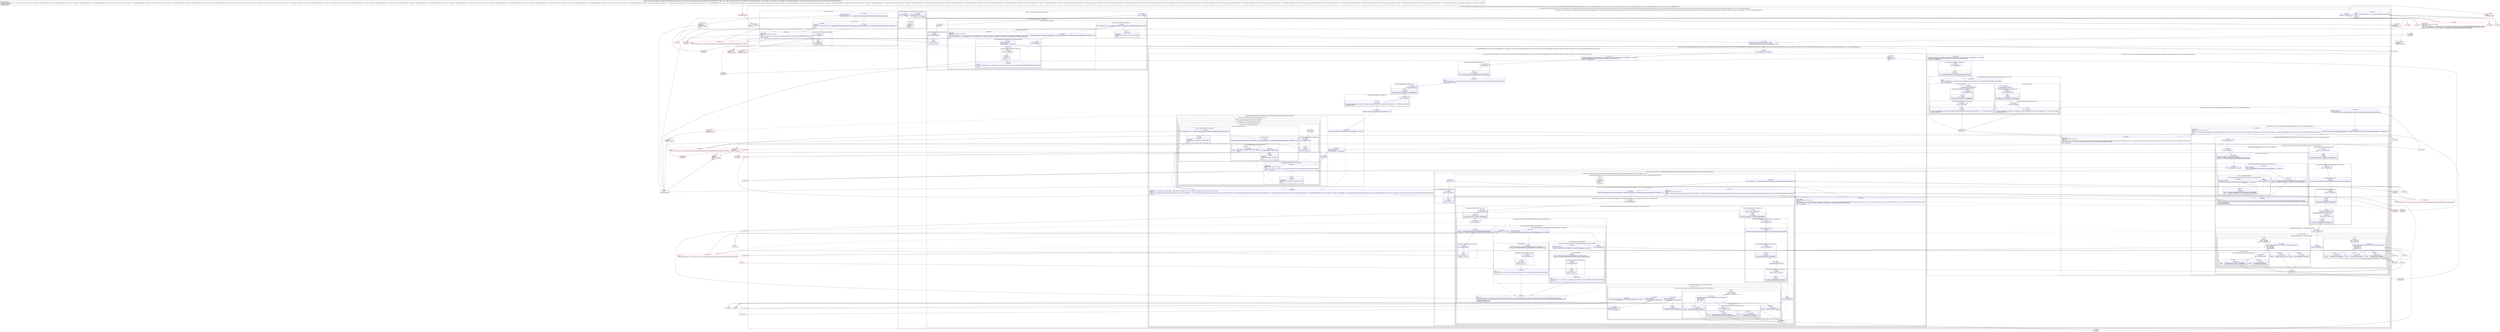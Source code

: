 digraph "CFG forandroidx.constraintlayout.core.widgets.Flow.WidgetsList.createConstraints(ZIZ)V" {
subgraph cluster_Region_270323574 {
label = "R(3:1|(3:5|(1:7)(0)|9)|(2:(1:202)|(5:16|19|(3:22|(1:24)|(2:(1:38)|(3:27|(2:(1:32)|33)|35)))|39|(2:(10:41|(1:43)|44|(1:46)|(1:48)|49|(2:53|(1:(2:(1:66)|(3:55|(1:57)|(2:(1:65)|(2:60|(1:62)(2:64|1)))))))(0)|67|(3:69|(1:71)|(3:74|(6:(1:77)|(4:79|(1:81)|(3:86|(1:88)|89)(1:(3:94|(1:96)|97))|90)|(1:100)|(4:102|(1:104)|105|(1:107))|(1:(1:116)(1:118))|124)(0)|126)(1:129))|132)|(5:133|(1:135)|(3:137|(1:139)|(1:141))(3:195|(1:197)|(1:199))|142|(3:146|(5:(3:152|(1:156)(1:(1:161))|157)|(1:164)|(4:166|(1:168)|169|(1:171))|(1:(1:175)(1:183))(0)|180)(0)|150))))))";
node [shape=record,color=blue];
Node_216 [shape=record,label="{216\:\ 0x0000|int int r1 = r17.mCount\lint r2 = 0\l}"];
subgraph cluster_LoopRegion_58589966 {
label = "LOOP:0: (3:5|(1:7)(0)|9)";
node [shape=record,color=blue];
Node_217 [shape=record,label="{217\:\ 0x0005|LOOP_START\lLOOP:0: B:217:0x0005\-\>B:224:0x0023\lPHI: r2 \l  PHI: (r2v1 'i' int) = (r2v0 'i' int), (r2v33 'i' int) binds: [B:216:0x0000, B:224:0x0023] A[DONT_GENERATE, DONT_INLINE]\l|if (r2 \< r1) goto L3\l}"];
Node_219 [shape=record,label="{219\:\ 0x0010|ADDED_TO_REGION\l|if ((r17.mStartIndex + r2) \< androidx.constraintlayout.core.widgets.Flow.this.mDisplayedWidgetsCount) goto L5\l}"];
subgraph cluster_Region_12838286 {
label = "R(3:5|(1:7)(0)|9)";
node [shape=record,color=blue];
Node_221 [shape=record,label="{221\:\ 0x0013|androidx.constraintlayout.core.widgets.ConstraintWidget r3 = androidx.constraintlayout.core.widgets.Flow.this.mDisplayedWidgets[r17.mStartIndex + r2]\l}"];
subgraph cluster_IfRegion_1303063591 {
label = "IF [B:222:0x001e] THEN: R(1:7) ELSE: R(0)";
node [shape=record,color=blue];
Node_222 [shape=record,label="{222\:\ 0x001e|if (r3 != null) goto L7\l}"];
subgraph cluster_Region_1376024801 {
label = "R(1:7)";
node [shape=record,color=blue];
Node_223 [shape=record,label="{223\:\ 0x0020|r3.resetAnchors()\l}"];
}
subgraph cluster_Region_1869729387 {
label = "R(0)";
node [shape=record,color=blue];
}
}
Node_224 [shape=record,label="{224\:\ 0x0023|LOOP_END\lLOOP:0: B:217:0x0005\-\>B:224:0x0023\l|r2++\l}"];
}
}
subgraph cluster_Region_1970516720 {
label = "R(2:(1:202)|(5:16|19|(3:22|(1:24)|(2:(1:38)|(3:27|(2:(1:32)|33)|35)))|39|(2:(10:41|(1:43)|44|(1:46)|(1:48)|49|(2:53|(1:(2:(1:66)|(3:55|(1:57)|(2:(1:65)|(2:60|(1:62)(2:64|1)))))))(0)|67|(3:69|(1:71)|(3:74|(6:(1:77)|(4:79|(1:81)|(3:86|(1:88)|89)(1:(3:94|(1:96)|97))|90)|(1:100)|(4:102|(1:104)|105|(1:107))|(1:(1:116)(1:118))|124)(0)|126)(1:129))|132)|(5:133|(1:135)|(3:137|(1:139)|(1:141))(3:195|(1:197)|(1:199))|142|(3:146|(5:(3:152|(1:156)(1:(1:161))|157)|(1:164)|(4:166|(1:168)|169|(1:171))|(1:(1:175)(1:183))(0)|180)(0)|150)))))";
node [shape=record,color=blue];
subgraph cluster_IfRegion_1528155145 {
label = "IF [B:225:0x0026, B:227:0x002a] THEN: R(1:202) ELSE: null";
node [shape=record,color=blue];
Node_225 [shape=record,label="{225\:\ 0x0026|if (r1 == 0) goto L203\l}"];
Node_227 [shape=record,label="{227\:\ 0x002a|ADDED_TO_REGION\l|if (r17.biggest == null) goto L202\l}"];
subgraph cluster_Region_723888773 {
label = "R(1:202)";
node [shape=record,color=blue];
Node_427 [shape=record,label="{427\:\ ?|SYNTHETIC\lRETURN\l|return\l}"];
}
}
subgraph cluster_Region_796815553 {
label = "R(5:16|19|(3:22|(1:24)|(2:(1:38)|(3:27|(2:(1:32)|33)|35)))|39|(2:(10:41|(1:43)|44|(1:46)|(1:48)|49|(2:53|(1:(2:(1:66)|(3:55|(1:57)|(2:(1:65)|(2:60|(1:62)(2:64|1)))))))(0)|67|(3:69|(1:71)|(3:74|(6:(1:77)|(4:79|(1:81)|(3:86|(1:88)|89)(1:(3:94|(1:96)|97))|90)|(1:100)|(4:102|(1:104)|105|(1:107))|(1:(1:116)(1:118))|124)(0)|126)(1:129))|132)|(5:133|(1:135)|(3:137|(1:139)|(1:141))(3:195|(1:197)|(1:199))|142|(3:146|(5:(3:152|(1:156)(1:(1:161))|157)|(1:164)|(4:166|(1:168)|169|(1:171))|(1:(1:175)(1:183))(0)|180)(0)|150))))";
node [shape=record,color=blue];
Node_230 [shape=record,label="{230\:\ 0x002f|boolean r3 = r20 && r19 == 0\l}"];
Node_234 [shape=record,label="{234\:\ 0x0036|PHI: r3 \l  PHI: (r3v1 'singleChain' boolean) =  binds: [] A[DONT_GENERATE, DONT_INLINE]\l|int r4 = \-1\lint r5 = \-1\lint r6 = 0\l}"];
subgraph cluster_LoopRegion_1345855471 {
label = "LOOP:1: (3:22|(1:24)|(2:(1:38)|(3:27|(2:(1:32)|33)|35)))";
node [shape=record,color=blue];
Node_236 [shape=record,label="{236\:\ 0x003a|if (r6 \< r1) goto L22\l}"];
subgraph cluster_Region_570812960 {
label = "R(3:22|(1:24)|(2:(1:38)|(3:27|(2:(1:32)|33)|35)))";
node [shape=record,color=blue];
Node_237 [shape=record,label="{237\:\ 0x003c|int r8 = r6\l}"];
subgraph cluster_IfRegion_1446329822 {
label = "IF [B:238:0x003d] THEN: R(1:24) ELSE: null";
node [shape=record,color=blue];
Node_238 [shape=record,label="{238\:\ 0x003d|if (r18 != false) goto L24\l}"];
subgraph cluster_Region_640224737 {
label = "R(1:24)";
node [shape=record,color=blue];
Node_239 [shape=record,label="{239\:\ 0x003f|int r8 = (r1 \- 1) \- r6\l}"];
}
}
subgraph cluster_Region_936817637 {
label = "R(2:(1:38)|(3:27|(2:(1:32)|33)|35))";
node [shape=record,color=blue];
subgraph cluster_IfRegion_255144680 {
label = "IF [B:241:0x004c] THEN: R(1:38) ELSE: null";
node [shape=record,color=blue];
Node_241 [shape=record,label="{241\:\ 0x004c|if ((r17.mStartIndex + r8) \>= androidx.constraintlayout.core.widgets.Flow.this.mDisplayedWidgetsCount) goto L38\l}"];
subgraph cluster_Region_1599759325 {
label = "R(1:38)";
node [shape=record,color=blue];
Node_408 [shape=record,label="{408\:\ 0x0069|SYNTHETIC\lEDGE_INSN: B:408:0x0069\-\>B:251:0x0069 ?: BREAK  \l|break\l}"];
}
}
subgraph cluster_Region_105847958 {
label = "R(3:27|(2:(1:32)|33)|35)";
node [shape=record,color=blue];
Node_243 [shape=record,label="{243\:\ 0x004f|androidx.constraintlayout.core.widgets.ConstraintWidget r9 = androidx.constraintlayout.core.widgets.Flow.this.mDisplayedWidgets[r17.mStartIndex + r8]\l}"];
subgraph cluster_IfRegion_726595449 {
label = "IF [B:244:0x005a, B:246:0x0060] THEN: R(2:(1:32)|33) ELSE: null";
node [shape=record,color=blue];
Node_244 [shape=record,label="{244\:\ 0x005a|if (r9 != null) goto L29\l}"];
Node_246 [shape=record,label="{246\:\ 0x0060|ADDED_TO_REGION\l|if (r9.getVisibility() == 0) goto L31\l}"];
subgraph cluster_Region_1307385959 {
label = "R(2:(1:32)|33)";
node [shape=record,color=blue];
subgraph cluster_IfRegion_1950011119 {
label = "IF [B:247:0x0062] THEN: R(1:32) ELSE: null";
node [shape=record,color=blue];
Node_247 [shape=record,label="{247\:\ 0x0062|if (r4 == (\-1)) goto L32\l}"];
subgraph cluster_Region_673078101 {
label = "R(1:32)";
node [shape=record,color=blue];
Node_248 [shape=record,label="{248\:\ 0x0064|r4 = r6\l}"];
}
}
Node_249 [shape=record,label="{249\:\ 0x0065|PHI: r4 \l  PHI: (r4v3 'firstVisible' int) = (r4v1 'firstVisible' int), (r4v4 'firstVisible' int) binds: [B:247:0x0062, B:248:0x0064] A[DONT_GENERATE, DONT_INLINE]\l|r5 = r6\l}"];
}
}
Node_250 [shape=record,label="{250\:\ 0x0066|LOOP_END\lLOOP:1: B:235:0x0039\-\>B:250:0x0066\lPHI: r4 r5 \l  PHI: (r4v2 'firstVisible' int) = (r4v1 'firstVisible' int), (r4v1 'firstVisible' int), (r4v3 'firstVisible' int) binds: [B:411:0x0066, B:412:0x0066, B:410:0x0066] A[DONT_GENERATE, DONT_INLINE]\l  PHI: (r5v2 'lastVisible' int) = (r5v1 'lastVisible' int), (r5v1 'lastVisible' int), (r5v3 'lastVisible' int) binds: [B:411:0x0066, B:412:0x0066, B:410:0x0066] A[DONT_GENERATE, DONT_INLINE]\l|r6++\l}"];
}
}
}
}
Node_251 [shape=record,label="{251\:\ 0x0069|EDGE_INSN: B:408:0x0069\-\>B:251:0x0069 ?: BREAK  \l|androidx.constraintlayout.core.widgets.ConstraintWidget r6 = null\l}"];
subgraph cluster_Region_1496161073 {
label = "R(2:(10:41|(1:43)|44|(1:46)|(1:48)|49|(2:53|(1:(2:(1:66)|(3:55|(1:57)|(2:(1:65)|(2:60|(1:62)(2:64|1)))))))(0)|67|(3:69|(1:71)|(3:74|(6:(1:77)|(4:79|(1:81)|(3:86|(1:88)|89)(1:(3:94|(1:96)|97))|90)|(1:100)|(4:102|(1:104)|105|(1:107))|(1:(1:116)(1:118))|124)(0)|126)(1:129))|132)|(5:133|(1:135)|(3:137|(1:139)|(1:141))(3:195|(1:197)|(1:199))|142|(3:146|(5:(3:152|(1:156)(1:(1:161))|157)|(1:164)|(4:166|(1:168)|169|(1:171))|(1:(1:175)(1:183))(0)|180)(0)|150)))";
node [shape=record,color=blue];
subgraph cluster_IfRegion_646546951 {
label = "IF [B:252:0x006c] THEN: R(10:41|(1:43)|44|(1:46)|(1:48)|49|(2:53|(1:(2:(1:66)|(3:55|(1:57)|(2:(1:65)|(2:60|(1:62)(2:64|1)))))))(0)|67|(3:69|(1:71)|(3:74|(6:(1:77)|(4:79|(1:81)|(3:86|(1:88)|89)(1:(3:94|(1:96)|97))|90)|(1:100)|(4:102|(1:104)|105|(1:107))|(1:(1:116)(1:118))|124)(0)|126)(1:129))|132) ELSE: null";
node [shape=record,color=blue];
Node_252 [shape=record,label="{252\:\ 0x006c|if (r17.mOrientation == 0) goto L41\l}"];
subgraph cluster_Region_1179443607 {
label = "R(10:41|(1:43)|44|(1:46)|(1:48)|49|(2:53|(1:(2:(1:66)|(3:55|(1:57)|(2:(1:65)|(2:60|(1:62)(2:64|1)))))))(0)|67|(3:69|(1:71)|(3:74|(6:(1:77)|(4:79|(1:81)|(3:86|(1:88)|89)(1:(3:94|(1:96)|97))|90)|(1:100)|(4:102|(1:104)|105|(1:107))|(1:(1:116)(1:118))|124)(0)|126)(1:129))|132)";
node [shape=record,color=blue];
Node_253 [shape=record,label="{253\:\ 0x006e|androidx.constraintlayout.core.widgets.ConstraintWidget androidx.constraintlayout.core.widgets.ConstraintWidget r8 = r17.biggest\lr8.setVerticalChainStyle(androidx.constraintlayout.core.widgets.Flow.this.mVerticalStyle)\lint int r9 = r17.mPaddingTop\l}"];
subgraph cluster_IfRegion_608325800 {
label = "IF [B:254:0x007b] THEN: R(1:43) ELSE: null";
node [shape=record,color=blue];
Node_254 [shape=record,label="{254\:\ 0x007b|if (r19 \> 0) goto L43\l}"];
subgraph cluster_Region_1593069797 {
label = "R(1:43)";
node [shape=record,color=blue];
Node_255 [shape=record,label="{255\:\ 0x007d|r9 += androidx.constraintlayout.core.widgets.Flow.this.mVerticalGap\l}"];
}
}
Node_256 [shape=record,label="{256\:\ 0x0084|PHI: r9 \l  PHI: (r9v18 'padding' int) = (r9v17 'padding' int), (r9v19 'padding' int) binds: [B:254:0x007b, B:255:0x007d] A[DONT_GENERATE, DONT_INLINE]\l|r8.mTop.connect(r17.mTop, r9)\l}"];
subgraph cluster_IfRegion_680168310 {
label = "IF [B:257:0x008b] THEN: R(1:46) ELSE: null";
node [shape=record,color=blue];
Node_257 [shape=record,label="{257\:\ 0x008b|if (r20 != false) goto L46\l}"];
subgraph cluster_Region_1250933950 {
label = "R(1:46)";
node [shape=record,color=blue];
Node_258 [shape=record,label="{258\:\ 0x008d|r8.mBottom.connect(r17.mBottom, r17.mPaddingBottom)\l}"];
}
}
subgraph cluster_IfRegion_491481413 {
label = "IF [B:259:0x0096] THEN: R(1:48) ELSE: null";
node [shape=record,color=blue];
Node_259 [shape=record,label="{259\:\ 0x0096|if (r19 \> 0) goto L48\l}"];
subgraph cluster_Region_1821043389 {
label = "R(1:48)";
node [shape=record,color=blue];
Node_260 [shape=record,label="{260\:\ 0x0098|androidx.constraintlayout.core.widgets.ConstraintAnchor androidx.constraintlayout.core.widgets.ConstraintAnchor r10 = r17.mTop.mOwner.mBottom\lr10.connect(r8.mTop, 0)\l}"];
}
}
Node_261 [shape=record,label="{261\:\ 0x00a3|androidx.constraintlayout.core.widgets.ConstraintWidget r10 = r8\l}"];
subgraph cluster_IfRegion_1517343703 {
label = "IF [B:262:0x00ab, B:264:0x00b1] THEN: R(2:53|(1:(2:(1:66)|(3:55|(1:57)|(2:(1:65)|(2:60|(1:62)(2:64|1))))))) ELSE: R(0)";
node [shape=record,color=blue];
Node_262 [shape=record,label="{262\:\ 0x00ab|if (androidx.constraintlayout.core.widgets.Flow.this.mVerticalAlign == 3) goto L51\l}"];
Node_264 [shape=record,label="{264\:\ 0x00b1|ADDED_TO_REGION\l|if (r8.hasBaseline() == false) goto L53\l}"];
subgraph cluster_Region_869717865 {
label = "R(2:53|(1:(2:(1:66)|(3:55|(1:57)|(2:(1:65)|(2:60|(1:62)(2:64|1)))))))";
node [shape=record,color=blue];
Node_265 [shape=record,label="{265\:\ 0x00b3|int r11 = 0\l}"];
subgraph cluster_LoopRegion_2006478165 {
label = "LOOP:2: (1:(2:(1:66)|(3:55|(1:57)|(2:(1:65)|(2:60|(1:62)(2:64|1))))))";
node [shape=record,color=blue];
subgraph cluster_Region_1105835038 {
label = "R(1:(2:(1:66)|(3:55|(1:57)|(2:(1:65)|(2:60|(1:62)(2:64|1))))))";
node [shape=record,color=blue];
subgraph cluster_Region_1027884654 {
label = "R(2:(1:66)|(3:55|(1:57)|(2:(1:65)|(2:60|(1:62)(2:64|1)))))";
node [shape=record,color=blue];
subgraph cluster_IfRegion_1438391385 {
label = "IF [B:266:0x00b4] THEN: R(1:66) ELSE: null";
node [shape=record,color=blue];
Node_266 [shape=record,label="{266\:\ 0x00b4|LOOP_START\lLOOP:2: B:266:0x00b4\-\>B:276:0x00dc\lPHI: r11 \l  PHI: (r11v43 'i' int) = (r11v42 'i' int), (r11v44 'i' int) binds: [B:265:0x00b3, B:276:0x00dc] A[DONT_GENERATE, DONT_INLINE]\l|if (r11 \>= r1) goto L66\l}"];
subgraph cluster_Region_2063798722 {
label = "R(1:66)";
node [shape=record,color=blue];
Node_413 [shape=record,label="{413\:\ 0x00df|SYNTHETIC\lEDGE_INSN: B:413:0x00df\-\>B:277:0x00df ?: BREAK  \l|break\l}"];
}
}
subgraph cluster_Region_2018876816 {
label = "R(3:55|(1:57)|(2:(1:65)|(2:60|(1:62)(2:64|1))))";
node [shape=record,color=blue];
Node_267 [shape=record,label="{267\:\ 0x00b6|int r13 = r11\l}"];
subgraph cluster_IfRegion_1329936690 {
label = "IF [B:268:0x00b7] THEN: R(1:57) ELSE: null";
node [shape=record,color=blue];
Node_268 [shape=record,label="{268\:\ 0x00b7|if (r18 != false) goto L57\l}"];
subgraph cluster_Region_549255011 {
label = "R(1:57)";
node [shape=record,color=blue];
Node_269 [shape=record,label="{269\:\ 0x00b9|int r13 = (r1 \- 1) \- r11\l}"];
}
}
subgraph cluster_Region_1132477824 {
label = "R(2:(1:65)|(2:60|(1:62)(2:64|1)))";
node [shape=record,color=blue];
subgraph cluster_IfRegion_595655660 {
label = "IF [B:271:0x00c6] THEN: R(1:65) ELSE: null";
node [shape=record,color=blue];
Node_271 [shape=record,label="{271\:\ 0x00c6|if ((r17.mStartIndex + r13) \>= androidx.constraintlayout.core.widgets.Flow.this.mDisplayedWidgetsCount) goto L65\l}"];
subgraph cluster_Region_1550345384 {
label = "R(1:65)";
node [shape=record,color=blue];
Node_414 [shape=record,label="{414\:\ 0x00df|SYNTHETIC\lEDGE_INSN: B:414:0x00df\-\>B:277:0x00df ?: BREAK  \l|break\l}"];
}
}
subgraph cluster_Region_652741994 {
label = "R(2:60|(1:62)(2:64|1))";
node [shape=record,color=blue];
Node_273 [shape=record,label="{273\:\ 0x00c9|androidx.constraintlayout.core.widgets.ConstraintWidget r14 = androidx.constraintlayout.core.widgets.Flow.this.mDisplayedWidgets[r17.mStartIndex + r13]\l}"];
subgraph cluster_IfRegion_1540922654 {
label = "IF [B:274:0x00d8] THEN: R(1:62) ELSE: R(2:64|1)";
node [shape=record,color=blue];
Node_274 [shape=record,label="{274\:\ 0x00d8|if (r14.hasBaseline() == false) goto L62\l}"];
subgraph cluster_Region_1334204784 {
label = "R(1:62)";
node [shape=record,color=blue];
Node_276 [shape=record,label="{276\:\ 0x00dc|LOOP_END\lLOOP:2: B:266:0x00b4\-\>B:276:0x00dc\l|r11++\l}"];
}
subgraph cluster_Region_1968541996 {
label = "R(2:64|1)";
node [shape=record,color=blue];
Node_275 [shape=record,label="{275\:\ 0x00da|EDGE_INSN: B:275:0x00da\-\>B:277:0x00df ?: BREAK  \l|r10 = r14\l}"];
Node_InsnContainer_1057416166 [shape=record,label="{|break\l}"];
}
}
}
}
}
}
}
}
}
subgraph cluster_Region_1508692381 {
label = "R(0)";
node [shape=record,color=blue];
}
}
Node_277 [shape=record,label="{277\:\ 0x00df|EDGE_INSN: B:413:0x00df\-\>B:277:0x00df ?: BREAK  , EDGE_INSN: B:414:0x00df\-\>B:277:0x00df ?: BREAK  , EDGE_INSN: B:275:0x00da\-\>B:277:0x00df ?: BREAK  \lPHI: r10 \l  PHI: (r10v13 'baselineVerticalWidget' androidx.constraintlayout.core.widgets.ConstraintWidget) = (r10v12 'baselineVerticalWidget' androidx.constraintlayout.core.widgets.ConstraintWidget), (r10v12 'baselineVerticalWidget' androidx.constraintlayout.core.widgets.ConstraintWidget), (r10v12 'baselineVerticalWidget' androidx.constraintlayout.core.widgets.ConstraintWidget), (r10v12 'baselineVerticalWidget' androidx.constraintlayout.core.widgets.ConstraintWidget), (r10v14 'baselineVerticalWidget' androidx.constraintlayout.core.widgets.ConstraintWidget) binds: [B:262:0x00ab, B:264:0x00b1, B:413:0x00df, B:414:0x00df, B:275:0x00da] A[DONT_GENERATE, DONT_INLINE]\l|int r11 = 0\l}"];
subgraph cluster_LoopRegion_820724732 {
label = "LOOP:3: (3:69|(1:71)|(3:74|(6:(1:77)|(4:79|(1:81)|(3:86|(1:88)|89)(1:(3:94|(1:96)|97))|90)|(1:100)|(4:102|(1:104)|105|(1:107))|(1:(1:116)(1:118))|124)(0)|126)(1:129))";
node [shape=record,color=blue];
Node_278 [shape=record,label="{278\:\ 0x00e0|LOOP_START\lLOOP:3: B:278:0x00e0\-\>B:337:0x0202\lPHI: r6 r11 \l  PHI: (r6v6 'previous' androidx.constraintlayout.core.widgets.ConstraintWidget) = (r6v2 'previous' androidx.constraintlayout.core.widgets.ConstraintWidget), (r6v7 'previous' androidx.constraintlayout.core.widgets.ConstraintWidget) binds: [B:277:0x00df, B:337:0x0202] A[DONT_GENERATE, DONT_INLINE]\l  PHI: (r11v39 'i' int) = (r11v38 'i' int), (r11v40 'i' int) binds: [B:277:0x00df, B:337:0x0202] A[DONT_GENERATE, DONT_INLINE]\l|if (r11 \< r1) goto L69\l}"];
subgraph cluster_Region_419370424 {
label = "R(3:69|(1:71)|(3:74|(6:(1:77)|(4:79|(1:81)|(3:86|(1:88)|89)(1:(3:94|(1:96)|97))|90)|(1:100)|(4:102|(1:104)|105|(1:107))|(1:(1:116)(1:118))|124)(0)|126)(1:129))";
node [shape=record,color=blue];
Node_279 [shape=record,label="{279\:\ 0x00e2|int r13 = r11\l}"];
subgraph cluster_IfRegion_457349917 {
label = "IF [B:280:0x00e3] THEN: R(1:71) ELSE: null";
node [shape=record,color=blue];
Node_280 [shape=record,label="{280\:\ 0x00e3|if (r18 != false) goto L71\l}"];
subgraph cluster_Region_1589839365 {
label = "R(1:71)";
node [shape=record,color=blue];
Node_281 [shape=record,label="{281\:\ 0x00e5|int r13 = (r1 \- 1) \- r11\l}"];
}
}
subgraph cluster_IfRegion_684918031 {
label = "IF [B:283:0x00f2] THEN: R(3:74|(6:(1:77)|(4:79|(1:81)|(3:86|(1:88)|89)(1:(3:94|(1:96)|97))|90)|(1:100)|(4:102|(1:104)|105|(1:107))|(1:(1:116)(1:118))|124)(0)|126) ELSE: R(1:129)";
node [shape=record,color=blue];
Node_283 [shape=record,label="{283\:\ 0x00f2|if ((r17.mStartIndex + r13) \< androidx.constraintlayout.core.widgets.Flow.this.mDisplayedWidgetsCount) goto L74\l}"];
subgraph cluster_Region_1106911322 {
label = "R(3:74|(6:(1:77)|(4:79|(1:81)|(3:86|(1:88)|89)(1:(3:94|(1:96)|97))|90)|(1:100)|(4:102|(1:104)|105|(1:107))|(1:(1:116)(1:118))|124)(0)|126)";
node [shape=record,color=blue];
Node_285 [shape=record,label="{285\:\ 0x00f6|androidx.constraintlayout.core.widgets.ConstraintWidget r14 = androidx.constraintlayout.core.widgets.Flow.this.mDisplayedWidgets[r17.mStartIndex + r13]\l}"];
subgraph cluster_IfRegion_1485408469 {
label = "IF [B:286:0x0101] THEN: R(6:(1:77)|(4:79|(1:81)|(3:86|(1:88)|89)(1:(3:94|(1:96)|97))|90)|(1:100)|(4:102|(1:104)|105|(1:107))|(1:(1:116)(1:118))|124) ELSE: R(0)";
node [shape=record,color=blue];
Node_286 [shape=record,label="{286\:\ 0x0101|if (r14 != null) goto L76\l}"];
subgraph cluster_Region_58713777 {
label = "R(6:(1:77)|(4:79|(1:81)|(3:86|(1:88)|89)(1:(3:94|(1:96)|97))|90)|(1:100)|(4:102|(1:104)|105|(1:107))|(1:(1:116)(1:118))|124)";
node [shape=record,color=blue];
subgraph cluster_IfRegion_1020391448 {
label = "IF [B:288:0x0105] THEN: R(1:77) ELSE: null";
node [shape=record,color=blue];
Node_288 [shape=record,label="{288\:\ 0x0105|if (r11 == 0) goto L77\l}"];
subgraph cluster_Region_1810621164 {
label = "R(1:77)";
node [shape=record,color=blue];
Node_289 [shape=record,label="{289\:\ 0x0107|r14.connect(r14.mLeft, r17.mLeft, r17.mPaddingLeft)\l}"];
}
}
subgraph cluster_IfRegion_943397055 {
label = "IF [B:290:0x0110] THEN: R(4:79|(1:81)|(3:86|(1:88)|89)(1:(3:94|(1:96)|97))|90) ELSE: null";
node [shape=record,color=blue];
Node_290 [shape=record,label="{290\:\ 0x0110|if (r13 == 0) goto L79\l}"];
subgraph cluster_Region_1528850915 {
label = "R(4:79|(1:81)|(3:86|(1:88)|89)(1:(3:94|(1:96)|97))|90)";
node [shape=record,color=blue];
Node_291 [shape=record,label="{291\:\ 0x0112|int int r2 = androidx.constraintlayout.core.widgets.Flow.this.mHorizontalStyle\lfloat float r15 = androidx.constraintlayout.core.widgets.Flow.this.mHorizontalBias\l}"];
subgraph cluster_IfRegion_68219385 {
label = "IF [B:292:0x0120] THEN: R(1:81) ELSE: null";
node [shape=record,color=blue];
Node_292 [shape=record,label="{292\:\ 0x0120|if (r18 != false) goto L81\l}"];
subgraph cluster_Region_147754071 {
label = "R(1:81)";
node [shape=record,color=blue];
Node_293 [shape=record,label="{293\:\ 0x0122|float r15 = 1.0f \- r15\l}"];
}
}
subgraph cluster_IfRegion_209795918 {
label = "IF [B:295:0x0126, B:297:0x012e] THEN: R(3:86|(1:88)|89) ELSE: R(1:(3:94|(1:96)|97))";
node [shape=record,color=blue];
Node_295 [shape=record,label="{295\:\ 0x0126|if (r17.mStartIndex == 0) goto L84\l}"];
Node_297 [shape=record,label="{297\:\ 0x012e|ADDED_TO_REGION\l|if (androidx.constraintlayout.core.widgets.Flow.this.mFirstHorizontalStyle != (\-1)) goto L86\l}"];
subgraph cluster_Region_185212456 {
label = "R(3:86|(1:88)|89)";
node [shape=record,color=blue];
Node_298 [shape=record,label="{298\:\ 0x0130|int r2 = androidx.constraintlayout.core.widgets.Flow.this.mFirstHorizontalStyle\lfloat float r12 = androidx.constraintlayout.core.widgets.Flow.this.mFirstHorizontalBias\l}"];
subgraph cluster_IfRegion_861827962 {
label = "IF [B:299:0x013c] THEN: R(1:88) ELSE: null";
node [shape=record,color=blue];
Node_299 [shape=record,label="{299\:\ 0x013c|if (r18 != false) goto L88\l}"];
subgraph cluster_Region_1760984833 {
label = "R(1:88)";
node [shape=record,color=blue];
Node_300 [shape=record,label="{300\:\ 0x013e|float r12 = 1.0f \- r12\l}"];
}
}
Node_301 [shape=record,label="{301\:\ 0x0142|PHI: r12 \l  PHI: (r12v50 float) = (r12v49 float), (r12v51 float) binds: [B:299:0x013c, B:300:0x013e] A[DONT_GENERATE, DONT_INLINE]\l|r15 = r12\l}"];
}
subgraph cluster_Region_1019976831 {
label = "R(1:(3:94|(1:96)|97)) | ELSE_IF_CHAIN\l";
node [shape=record,color=blue];
subgraph cluster_IfRegion_1071070502 {
label = "IF [B:302:0x0144, B:304:0x014c] THEN: R(3:94|(1:96)|97) ELSE: null | ELSE_IF_CHAIN\l";
node [shape=record,color=blue];
Node_302 [shape=record,label="{302\:\ 0x0144|if (r20 != false) goto L92\l}"];
Node_304 [shape=record,label="{304\:\ 0x014c|ADDED_TO_REGION\l|if (androidx.constraintlayout.core.widgets.Flow.this.mLastHorizontalStyle != (\-1)) goto L94\l}"];
subgraph cluster_Region_1134228031 {
label = "R(3:94|(1:96)|97)";
node [shape=record,color=blue];
Node_305 [shape=record,label="{305\:\ 0x014e|int r2 = androidx.constraintlayout.core.widgets.Flow.this.mLastHorizontalStyle\lfloat float r12 = androidx.constraintlayout.core.widgets.Flow.this.mLastHorizontalBias\l}"];
subgraph cluster_IfRegion_973683417 {
label = "IF [B:306:0x015a] THEN: R(1:96) ELSE: null";
node [shape=record,color=blue];
Node_306 [shape=record,label="{306\:\ 0x015a|if (r18 != false) goto L96\l}"];
subgraph cluster_Region_2087281081 {
label = "R(1:96)";
node [shape=record,color=blue];
Node_307 [shape=record,label="{307\:\ 0x015c|float r12 = 1.0f \- r12\l}"];
}
}
Node_308 [shape=record,label="{308\:\ 0x0160|PHI: r12 \l  PHI: (r12v43 float) = (r12v42 float), (r12v44 float) binds: [B:306:0x015a, B:307:0x015c] A[DONT_GENERATE, DONT_INLINE]\l|r15 = r12\l}"];
}
}
}
}
Node_309 [shape=record,label="{309\:\ 0x0161|PHI: r2 r15 \l  PHI: (r2v30 'style' int) = (r2v28 'style' int), (r2v28 'style' int), (r2v29 'style' int), (r2v31 'style' int) binds: [B:302:0x0144, B:304:0x014c, B:308:0x0160, B:301:0x0142] A[DONT_GENERATE, DONT_INLINE]\l  PHI: (r15v18 'bias' float) = (r15v16 'bias' float), (r15v16 'bias' float), (r15v17 'bias' float), (r15v19 'bias' float) binds: [B:302:0x0144, B:304:0x014c, B:308:0x0160, B:301:0x0142] A[DONT_GENERATE, DONT_INLINE]\l|r14.setHorizontalChainStyle(r2)\lr14.setHorizontalBiasPercent(r15)\l}"];
}
}
subgraph cluster_IfRegion_1806206800 {
label = "IF [B:311:0x0169] THEN: R(1:100) ELSE: null";
node [shape=record,color=blue];
Node_311 [shape=record,label="{311\:\ 0x0169|if (r11 == (r1 \- 1)) goto L100\l}"];
subgraph cluster_Region_1002339544 {
label = "R(1:100)";
node [shape=record,color=blue];
Node_312 [shape=record,label="{312\:\ 0x016b|r14.connect(r14.mRight, r17.mRight, r17.mPaddingRight)\l}"];
}
}
subgraph cluster_IfRegion_112485577 {
label = "IF [B:313:0x0174] THEN: R(4:102|(1:104)|105|(1:107)) ELSE: null";
node [shape=record,color=blue];
Node_313 [shape=record,label="{313\:\ 0x0174|if (r6 != null) goto L102\l}"];
subgraph cluster_Region_742068282 {
label = "R(4:102|(1:104)|105|(1:107))";
node [shape=record,color=blue];
Node_314 [shape=record,label="{314\:\ 0x0176|r14.mLeft.connect(r6.mRight, androidx.constraintlayout.core.widgets.Flow.this.mHorizontalGap)\l}"];
subgraph cluster_IfRegion_1374089999 {
label = "IF [B:315:0x0183] THEN: R(1:104) ELSE: null";
node [shape=record,color=blue];
Node_315 [shape=record,label="{315\:\ 0x0183|if (r11 == r4) goto L104\l}"];
subgraph cluster_Region_795186266 {
label = "R(1:104)";
node [shape=record,color=blue];
Node_316 [shape=record,label="{316\:\ 0x0185|r14.mLeft.setGoneMargin(r17.mPaddingLeft)\l}"];
}
}
Node_317 [shape=record,label="{317\:\ 0x018c|r6.mRight.connect(r14.mLeft, 0)\l}"];
subgraph cluster_IfRegion_1862451843 {
label = "IF [B:318:0x0196] THEN: R(1:107) ELSE: null";
node [shape=record,color=blue];
Node_318 [shape=record,label="{318\:\ 0x0196|if (r11 == (r5 + 1)) goto L107\l}"];
subgraph cluster_Region_1185315502 {
label = "R(1:107)";
node [shape=record,color=blue];
Node_319 [shape=record,label="{319\:\ 0x0198|r6.mRight.setGoneMargin(r17.mPaddingRight)\l}"];
}
}
}
}
subgraph cluster_IfRegion_2064765271 {
label = "IF [B:320:0x019f] THEN: R(1:(1:116)(1:118)) ELSE: null";
node [shape=record,color=blue];
Node_320 [shape=record,label="{320\:\ 0x019f|if (r14 != r8) goto L109\l}"];
subgraph cluster_Region_2047630145 {
label = "R(1:(1:116)(1:118))";
node [shape=record,color=blue];
subgraph cluster_IfRegion_1127019731 {
label = "IF [B:322:0x01a8, B:324:0x01ae, B:325:0x01b0, B:327:0x01b6] THEN: R(1:116) ELSE: R(1:118)";
node [shape=record,color=blue];
Node_322 [shape=record,label="{322\:\ 0x01a8|if (androidx.constraintlayout.core.widgets.Flow.this.mVerticalAlign == 3) goto L111\l}"];
Node_324 [shape=record,label="{324\:\ 0x01ae|ADDED_TO_REGION\l|if (r10.hasBaseline() != false) goto L113\l}"];
Node_325 [shape=record,label="{325\:\ 0x01b0|ADDED_TO_REGION\l|if (r14 != r10) goto L114\l}"];
Node_327 [shape=record,label="{327\:\ 0x01b6|ADDED_TO_REGION\l|if (r14.hasBaseline() != false) goto L116\l}"];
subgraph cluster_Region_1039481977 {
label = "R(1:116)";
node [shape=record,color=blue];
Node_328 [shape=record,label="{328\:\ 0x01b8|r14.mBaseline.connect(r10.mBaseline, 0)\l}"];
}
subgraph cluster_Region_440666139 {
label = "R(1:118)";
node [shape=record,color=blue];
subgraph cluster_SwitchRegion_477898872 {
label = "Switch: 3
 case 0 -> R(2:123|1)
 case 1 -> R(2:122|1)
 case default -> R(1:(2:120|1)(2:121|1))";
node [shape=record,color=blue];
Node_330 [shape=record,label="{330\:\ 0x01c7|switch(androidx.constraintlayout.core.widgets.Flow.this.mVerticalAlign) \{\l    case 0: goto L123;\l    case 1: goto L122;\l    default: goto L119;\l\}\l}"];
subgraph cluster_Region_1280108743 {
label = "R(2:123|1)";
node [shape=record,color=blue];
Node_334 [shape=record,label="{334\:\ 0x01e8|r14.mTop.connect(r8.mTop, 0)\l}"];
Node_InsnContainer_1875908316 [shape=record,label="{|break\l}"];
}
subgraph cluster_Region_2007510257 {
label = "R(2:122|1)";
node [shape=record,color=blue];
Node_333 [shape=record,label="{333\:\ 0x01df|r14.mBottom.connect(r8.mBottom, 0)\l}"];
Node_InsnContainer_2006879796 [shape=record,label="{|break\l}"];
}
subgraph cluster_Region_1293964300 {
label = "R(1:(2:120|1)(2:121|1))";
node [shape=record,color=blue];
subgraph cluster_IfRegion_1089249965 {
label = "IF [B:331:0x01ca] THEN: R(2:120|1) ELSE: R(2:121|1)";
node [shape=record,color=blue];
Node_331 [shape=record,label="{331\:\ 0x01ca|if (r3 != false) goto L120\l}"];
subgraph cluster_Region_464383960 {
label = "R(2:120|1)";
node [shape=record,color=blue];
Node_332 [shape=record,label="{332\:\ 0x01cc|r14.mTop.connect(r17.mTop, r17.mPaddingTop)\lr14.mBottom.connect(r17.mBottom, r17.mPaddingBottom)\l}"];
Node_InsnContainer_811768376 [shape=record,label="{|break\l}"];
}
subgraph cluster_Region_723171256 {
label = "R(2:121|1)";
node [shape=record,color=blue];
Node_335 [shape=record,label="{335\:\ 0x01f1|r14.mTop.connect(r8.mTop, 0)\lr14.mBottom.connect(r8.mBottom, 0)\l}"];
Node_InsnContainer_1600855070 [shape=record,label="{|break\l}"];
}
}
}
}
}
}
}
}
Node_336 [shape=record,label="{336\:\ 0x0200|r6 = r14\l}"];
}
subgraph cluster_Region_1544013545 {
label = "R(0)";
node [shape=record,color=blue];
}
}
Node_337 [shape=record,label="{337\:\ 0x0202|LOOP_END\lLOOP:3: B:278:0x00e0\-\>B:337:0x0202\lPHI: r6 \l  PHI: (r6v7 'previous' androidx.constraintlayout.core.widgets.ConstraintWidget) = (r6v6 'previous' androidx.constraintlayout.core.widgets.ConstraintWidget), (r6v8 'previous' androidx.constraintlayout.core.widgets.ConstraintWidget) binds: [B:419:0x0202, B:418:0x0202] A[DONT_GENERATE, DONT_INLINE]\l|r11++\l}"];
}
subgraph cluster_Region_323516753 {
label = "R(1:129)";
node [shape=record,color=blue];
Node_424 [shape=record,label="{424\:\ ?|SYNTHETIC\lRETURN\l|return\l}"];
}
}
}
}
Node_402 [shape=record,label="{402\:\ 0x0382|RETURN\lORIG_RETURN\l|return\l}"];
}
}
subgraph cluster_Region_783738323 {
label = "R(5:133|(1:135)|(3:137|(1:139)|(1:141))(3:195|(1:197)|(1:199))|142|(3:146|(5:(3:152|(1:156)(1:(1:161))|157)|(1:164)|(4:166|(1:168)|169|(1:171))|(1:(1:175)(1:183))(0)|180)(0)|150))";
node [shape=record,color=blue];
Node_339 [shape=record,label="{339\:\ 0x020a|androidx.constraintlayout.core.widgets.ConstraintWidget androidx.constraintlayout.core.widgets.ConstraintWidget r2 = r17.biggest\lr2.setHorizontalChainStyle(androidx.constraintlayout.core.widgets.Flow.this.mHorizontalStyle)\lint int r8 = r17.mPaddingLeft\l}"];
subgraph cluster_IfRegion_929006170 {
label = "IF [B:340:0x0217] THEN: R(1:135) ELSE: null";
node [shape=record,color=blue];
Node_340 [shape=record,label="{340\:\ 0x0217|if (r19 \> 0) goto L135\l}"];
subgraph cluster_Region_639147680 {
label = "R(1:135)";
node [shape=record,color=blue];
Node_341 [shape=record,label="{341\:\ 0x0219|r8 += androidx.constraintlayout.core.widgets.Flow.this.mHorizontalGap\l}"];
}
}
subgraph cluster_IfRegion_810804035 {
label = "IF [B:342:0x0220] THEN: R(3:137|(1:139)|(1:141)) ELSE: R(3:195|(1:197)|(1:199))";
node [shape=record,color=blue];
Node_342 [shape=record,label="{342\:\ 0x0220|PHI: r8 \l  PHI: (r8v4 'padding' int) = (r8v3 'padding' int), (r8v5 'padding' int) binds: [B:340:0x0217, B:341:0x0219] A[DONT_GENERATE, DONT_INLINE]\l|if (r18 != false) goto L137\l}"];
subgraph cluster_Region_184635104 {
label = "R(3:137|(1:139)|(1:141))";
node [shape=record,color=blue];
Node_343 [shape=record,label="{343\:\ 0x0222|r2.mRight.connect(r17.mRight, r8)\l}"];
subgraph cluster_IfRegion_1375816494 {
label = "IF [B:344:0x0229] THEN: R(1:139) ELSE: null";
node [shape=record,color=blue];
Node_344 [shape=record,label="{344\:\ 0x0229|if (r20 != false) goto L139\l}"];
subgraph cluster_Region_2144281978 {
label = "R(1:139)";
node [shape=record,color=blue];
Node_345 [shape=record,label="{345\:\ 0x022b|r2.mLeft.connect(r17.mLeft, r17.mPaddingRight)\l}"];
}
}
subgraph cluster_IfRegion_39002830 {
label = "IF [B:346:0x0234] THEN: R(1:141) ELSE: null";
node [shape=record,color=blue];
Node_346 [shape=record,label="{346\:\ 0x0234|if (r19 \> 0) goto L141\l}"];
subgraph cluster_Region_172573479 {
label = "R(1:141)";
node [shape=record,color=blue];
Node_347 [shape=record,label="{347\:\ 0x0236|androidx.constraintlayout.core.widgets.ConstraintAnchor androidx.constraintlayout.core.widgets.ConstraintAnchor r9 = r17.mRight.mOwner.mLeft\lr9.connect(r2.mRight, 0)\l}"];
}
}
}
subgraph cluster_Region_331917248 {
label = "R(3:195|(1:197)|(1:199))";
node [shape=record,color=blue];
Node_348 [shape=record,label="{348\:\ 0x0243|r2.mLeft.connect(r17.mLeft, r8)\l}"];
subgraph cluster_IfRegion_1238711692 {
label = "IF [B:349:0x024a] THEN: R(1:197) ELSE: null";
node [shape=record,color=blue];
Node_349 [shape=record,label="{349\:\ 0x024a|if (r20 != false) goto L197\l}"];
subgraph cluster_Region_306158871 {
label = "R(1:197)";
node [shape=record,color=blue];
Node_350 [shape=record,label="{350\:\ 0x024c|r2.mRight.connect(r17.mRight, r17.mPaddingRight)\l}"];
}
}
subgraph cluster_IfRegion_1723045390 {
label = "IF [B:351:0x0255] THEN: R(1:199) ELSE: null";
node [shape=record,color=blue];
Node_351 [shape=record,label="{351\:\ 0x0255|if (r19 \> 0) goto L199\l}"];
subgraph cluster_Region_341679839 {
label = "R(1:199)";
node [shape=record,color=blue];
Node_352 [shape=record,label="{352\:\ 0x0257|androidx.constraintlayout.core.widgets.ConstraintAnchor androidx.constraintlayout.core.widgets.ConstraintAnchor r9 = r17.mLeft.mOwner.mRight\lr9.connect(r2.mLeft, 0)\l}"];
}
}
}
}
Node_353 [shape=record,label="{353\:\ 0x0263|int r9 = 0\l}"];
subgraph cluster_LoopRegion_753427113 {
label = "LOOP:4: (3:146|(5:(3:152|(1:156)(1:(1:161))|157)|(1:164)|(4:166|(1:168)|169|(1:171))|(1:(1:175)(1:183))(0)|180)(0)|150)";
node [shape=record,color=blue];
Node_354 [shape=record,label="{354\:\ 0x0264|LOOP_START\lLOOP:4: B:354:0x0264\-\>B:401:0x037e\lPHI: r6 r9 \l  PHI: (r6v3 'previous' androidx.constraintlayout.core.widgets.ConstraintWidget) = (r6v2 'previous' androidx.constraintlayout.core.widgets.ConstraintWidget), (r6v5 'previous' androidx.constraintlayout.core.widgets.ConstraintWidget) binds: [B:353:0x0263, B:401:0x037e] A[DONT_GENERATE, DONT_INLINE]\l  PHI: (r9v6 'i' int) = (r9v5 'i' int), (r9v7 'i' int) binds: [B:353:0x0263, B:401:0x037e] A[DONT_GENERATE, DONT_INLINE]\l|if (r9 \< r1) goto L144\l}"];
Node_356 [shape=record,label="{356\:\ 0x026f|ADDED_TO_REGION\l|if ((r17.mStartIndex + r9) \< androidx.constraintlayout.core.widgets.Flow.this.mDisplayedWidgetsCount) goto L146\l}"];
subgraph cluster_Region_1431753024 {
label = "R(3:146|(5:(3:152|(1:156)(1:(1:161))|157)|(1:164)|(4:166|(1:168)|169|(1:171))|(1:(1:175)(1:183))(0)|180)(0)|150)";
node [shape=record,color=blue];
Node_358 [shape=record,label="{358\:\ 0x0273|androidx.constraintlayout.core.widgets.ConstraintWidget r10 = androidx.constraintlayout.core.widgets.Flow.this.mDisplayedWidgets[r17.mStartIndex + r9]\l}"];
subgraph cluster_IfRegion_2129125688 {
label = "IF [B:359:0x027e] THEN: R(5:(3:152|(1:156)(1:(1:161))|157)|(1:164)|(4:166|(1:168)|169|(1:171))|(1:(1:175)(1:183))(0)|180) ELSE: R(0)";
node [shape=record,color=blue];
Node_359 [shape=record,label="{359\:\ 0x027e|if (r10 != null) goto L151\l}"];
subgraph cluster_Region_1533686329 {
label = "R(5:(3:152|(1:156)(1:(1:161))|157)|(1:164)|(4:166|(1:168)|169|(1:171))|(1:(1:175)(1:183))(0)|180)";
node [shape=record,color=blue];
subgraph cluster_IfRegion_1907630097 {
label = "IF [B:361:0x0283] THEN: R(3:152|(1:156)(1:(1:161))|157) ELSE: null";
node [shape=record,color=blue];
Node_361 [shape=record,label="{361\:\ 0x0283|if (r9 == 0) goto L152\l}"];
subgraph cluster_Region_476614106 {
label = "R(3:152|(1:156)(1:(1:161))|157)";
node [shape=record,color=blue];
Node_362 [shape=record,label="{362\:\ 0x0285|r10.connect(r10.mTop, r17.mTop, r17.mPaddingTop)\lint int r11 = androidx.constraintlayout.core.widgets.Flow.this.mVerticalStyle\lfloat float r12 = androidx.constraintlayout.core.widgets.Flow.this.mVerticalBias\l}"];
subgraph cluster_IfRegion_1043589581 {
label = "IF [B:363:0x029c, B:365:0x02a4] THEN: R(1:156) ELSE: R(1:(1:161))";
node [shape=record,color=blue];
Node_363 [shape=record,label="{363\:\ 0x029c|if (r17.mStartIndex == 0) goto L154\l}"];
Node_365 [shape=record,label="{365\:\ 0x02a4|ADDED_TO_REGION\l|if (androidx.constraintlayout.core.widgets.Flow.this.mFirstVerticalStyle != (\-1)) goto L156\l}"];
subgraph cluster_Region_1967677571 {
label = "R(1:156)";
node [shape=record,color=blue];
Node_366 [shape=record,label="{366\:\ 0x02a6|int r11 = androidx.constraintlayout.core.widgets.Flow.this.mFirstVerticalStyle\lfloat r12 = androidx.constraintlayout.core.widgets.Flow.this.mFirstVerticalBias\l}"];
}
subgraph cluster_Region_636352919 {
label = "R(1:(1:161)) | ELSE_IF_CHAIN\l";
node [shape=record,color=blue];
subgraph cluster_IfRegion_1169459707 {
label = "IF [B:367:0x02b3, B:369:0x02bb] THEN: R(1:161) ELSE: null | ELSE_IF_CHAIN\l";
node [shape=record,color=blue];
Node_367 [shape=record,label="{367\:\ 0x02b3|if (r20 != false) goto L159\l}"];
Node_369 [shape=record,label="{369\:\ 0x02bb|ADDED_TO_REGION\l|if (androidx.constraintlayout.core.widgets.Flow.this.mLastVerticalStyle != (\-1)) goto L161\l}"];
subgraph cluster_Region_910298158 {
label = "R(1:161)";
node [shape=record,color=blue];
Node_370 [shape=record,label="{370\:\ 0x02bd|int r11 = androidx.constraintlayout.core.widgets.Flow.this.mLastVerticalStyle\lfloat r12 = androidx.constraintlayout.core.widgets.Flow.this.mLastVerticalBias\l}"];
}
}
}
}
Node_371 [shape=record,label="{371\:\ 0x02c9|PHI: r11 r12 \l  PHI: (r11v31 'style' int) = (r11v29 'style' int), (r11v29 'style' int), (r11v30 'style' int), (r11v32 'style' int) binds: [B:367:0x02b3, B:369:0x02bb, B:370:0x02bd, B:366:0x02a6] A[DONT_GENERATE, DONT_INLINE]\l  PHI: (r12v19 'bias' float) = (r12v17 'bias' float), (r12v17 'bias' float), (r12v18 'bias' float), (r12v20 'bias' float) binds: [B:367:0x02b3, B:369:0x02bb, B:370:0x02bd, B:366:0x02a6] A[DONT_GENERATE, DONT_INLINE]\l|r10.setVerticalChainStyle(r11)\lr10.setVerticalBiasPercent(r12)\l}"];
}
}
subgraph cluster_IfRegion_1182150763 {
label = "IF [B:373:0x02d1] THEN: R(1:164) ELSE: null";
node [shape=record,color=blue];
Node_373 [shape=record,label="{373\:\ 0x02d1|if (r9 == (r1 \- 1)) goto L164\l}"];
subgraph cluster_Region_2136445894 {
label = "R(1:164)";
node [shape=record,color=blue];
Node_374 [shape=record,label="{374\:\ 0x02d3|r10.connect(r10.mBottom, r17.mBottom, r17.mPaddingBottom)\l}"];
}
}
subgraph cluster_IfRegion_2108350948 {
label = "IF [B:375:0x02dc] THEN: R(4:166|(1:168)|169|(1:171)) ELSE: null";
node [shape=record,color=blue];
Node_375 [shape=record,label="{375\:\ 0x02dc|if (r6 != null) goto L166\l}"];
subgraph cluster_Region_1886605467 {
label = "R(4:166|(1:168)|169|(1:171))";
node [shape=record,color=blue];
Node_376 [shape=record,label="{376\:\ 0x02de|r10.mTop.connect(r6.mBottom, androidx.constraintlayout.core.widgets.Flow.this.mVerticalGap)\l}"];
subgraph cluster_IfRegion_393413935 {
label = "IF [B:377:0x02eb] THEN: R(1:168) ELSE: null";
node [shape=record,color=blue];
Node_377 [shape=record,label="{377\:\ 0x02eb|if (r9 == r4) goto L168\l}"];
subgraph cluster_Region_800293013 {
label = "R(1:168)";
node [shape=record,color=blue];
Node_378 [shape=record,label="{378\:\ 0x02ed|r10.mTop.setGoneMargin(r17.mPaddingTop)\l}"];
}
}
Node_379 [shape=record,label="{379\:\ 0x02f4|r6.mBottom.connect(r10.mTop, 0)\l}"];
subgraph cluster_IfRegion_152713959 {
label = "IF [B:380:0x02fe] THEN: R(1:171) ELSE: null";
node [shape=record,color=blue];
Node_380 [shape=record,label="{380\:\ 0x02fe|if (r9 == (r5 + 1)) goto L171\l}"];
subgraph cluster_Region_2046971734 {
label = "R(1:171)";
node [shape=record,color=blue];
Node_381 [shape=record,label="{381\:\ 0x0300|r6.mBottom.setGoneMargin(r17.mPaddingBottom)\l}"];
}
}
}
}
subgraph cluster_IfRegion_1414379272 {
label = "IF [B:382:0x0307] THEN: R(1:(1:175)(1:183)) ELSE: R(0)";
node [shape=record,color=blue];
Node_382 [shape=record,label="{382\:\ 0x0307|if (r10 != r2) goto L173\l}"];
subgraph cluster_Region_1070429349 {
label = "R(1:(1:175)(1:183))";
node [shape=record,color=blue];
subgraph cluster_IfRegion_504471312 {
label = "IF [B:383:0x0309] THEN: R(1:175) ELSE: R(1:183)";
node [shape=record,color=blue];
Node_383 [shape=record,label="{383\:\ 0x0309|if (r18 != false) goto L174\l}"];
subgraph cluster_Region_1425734660 {
label = "R(1:175)";
node [shape=record,color=blue];
subgraph cluster_SwitchRegion_895503409 {
label = "Switch: 3
 case 0 -> R(2:178|1)
 case 1 -> R(2:177|1)
 case 2 -> R(2:176|1)";
node [shape=record,color=blue];
Node_385 [shape=record,label="{385\:\ 0x0311|switch(androidx.constraintlayout.core.widgets.Flow.this.mHorizontalAlign) \{\l    case 0: goto L178;\l    case 1: goto L177;\l    case 2: goto L176;\l    default: goto L179;\l\}\l}"];
subgraph cluster_Region_49147110 {
label = "R(2:178|1)";
node [shape=record,color=blue];
Node_389 [shape=record,label="{389\:\ 0x032e|r10.mRight.connect(r2.mRight, 0)\l}"];
Node_InsnContainer_1641836132 [shape=record,label="{|break\l}"];
}
subgraph cluster_Region_1817452169 {
label = "R(2:177|1)";
node [shape=record,color=blue];
Node_388 [shape=record,label="{388\:\ 0x0325|r10.mLeft.connect(r2.mLeft, 0)\l}"];
Node_InsnContainer_1940362320 [shape=record,label="{|break\l}"];
}
subgraph cluster_Region_336060090 {
label = "R(2:176|1)";
node [shape=record,color=blue];
Node_387 [shape=record,label="{387\:\ 0x0315|r10.mLeft.connect(r2.mLeft, 0)\lr10.mRight.connect(r2.mRight, 0)\l}"];
Node_InsnContainer_1891519740 [shape=record,label="{|break\l}"];
}
}
}
subgraph cluster_Region_1191745310 {
label = "R(1:183)";
node [shape=record,color=blue];
subgraph cluster_SwitchRegion_1160085205 {
label = "Switch: 3
 case 0 -> R(2:189|1)
 case 1 -> R(2:188|1)
 case 2 -> R(1:(2:186|1)(2:187|1))";
node [shape=record,color=blue];
Node_392 [shape=record,label="{392\:\ 0x033f|switch(androidx.constraintlayout.core.widgets.Flow.this.mHorizontalAlign) \{\l    case 0: goto L189;\l    case 1: goto L188;\l    case 2: goto L185;\l    default: goto L184;\l\}\l}"];
subgraph cluster_Region_768331461 {
label = "R(2:189|1)";
node [shape=record,color=blue];
Node_398 [shape=record,label="{398\:\ 0x0373|r10.mLeft.connect(r2.mLeft, 0)\l}"];
Node_InsnContainer_183465781 [shape=record,label="{|break\l}"];
}
subgraph cluster_Region_1076661574 {
label = "R(2:188|1)";
node [shape=record,color=blue];
Node_397 [shape=record,label="{397\:\ 0x036a|r10.mRight.connect(r2.mRight, 0)\l}"];
Node_InsnContainer_137626424 [shape=record,label="{|break\l}"];
}
subgraph cluster_Region_193451335 {
label = "R(1:(2:186|1)(2:187|1))";
node [shape=record,color=blue];
subgraph cluster_IfRegion_938358707 {
label = "IF [B:394:0x0344] THEN: R(2:186|1) ELSE: R(2:187|1)";
node [shape=record,color=blue];
Node_394 [shape=record,label="{394\:\ 0x0344|if (r3 != false) goto L186\l}"];
subgraph cluster_Region_1855736442 {
label = "R(2:186|1)";
node [shape=record,color=blue];
Node_395 [shape=record,label="{395\:\ 0x0346|r10.mLeft.connect(r17.mLeft, r17.mPaddingLeft)\lr10.mRight.connect(r17.mRight, r17.mPaddingRight)\l}"];
Node_InsnContainer_1706742068 [shape=record,label="{|break\l}"];
}
subgraph cluster_Region_205546396 {
label = "R(2:187|1)";
node [shape=record,color=blue];
Node_396 [shape=record,label="{396\:\ 0x035a|r10.mLeft.connect(r2.mLeft, 0)\lr10.mRight.connect(r2.mRight, 0)\l}"];
Node_InsnContainer_345850985 [shape=record,label="{|break\l}"];
}
}
}
}
}
}
}
subgraph cluster_Region_1008252929 {
label = "R(0)";
node [shape=record,color=blue];
}
}
Node_400 [shape=record,label="{400\:\ 0x037d|r6 = r10\l}"];
}
subgraph cluster_Region_151027496 {
label = "R(0)";
node [shape=record,color=blue];
}
}
Node_401 [shape=record,label="{401\:\ 0x037e|LOOP_END\lLOOP:4: B:354:0x0264\-\>B:401:0x037e\lPHI: r6 \l  PHI: (r6v5 'previous' androidx.constraintlayout.core.widgets.ConstraintWidget) = (r6v4 'previous' androidx.constraintlayout.core.widgets.ConstraintWidget), (r6v3 'previous' androidx.constraintlayout.core.widgets.ConstraintWidget) binds: [B:422:0x037e, B:423:0x037e] A[DONT_GENERATE, DONT_INLINE]\l|r9++\l}"];
}
}
}
}
}
}
}
Node_214 [shape=record,color=red,label="{214\:\ ?|MTH_ENTER_BLOCK\l}"];
Node_218 [shape=record,color=red,label="{218\:\ 0x0007}"];
Node_406 [shape=record,color=red,label="{406\:\ 0x0023|SYNTHETIC\l}"];
Node_407 [shape=record,color=red,label="{407\:\ 0x0023|SYNTHETIC\l}"];
Node_404 [shape=record,color=red,label="{404\:\ 0x0026|SYNTHETIC\lADDED_TO_REGION\l}"];
Node_226 [shape=record,color=red,label="{226\:\ 0x0028}"];
Node_229 [shape=record,color=red,label="{229\:\ 0x002e}"];
Node_231 [shape=record,color=red,label="{231\:\ 0x0031|REMOVE\lADDED_TO_REGION\l}"];
Node_232 [shape=record,color=red,label="{232\:\ 0x0033}"];
Node_235 [shape=record,color=red,label="{235\:\ 0x0039|LOOP_START\lLOOP:1: B:235:0x0039\-\>B:250:0x0066\lPHI: r4 r5 r6 \l  PHI: (r4v1 'firstVisible' int) = (r4v0 'firstVisible' int), (r4v2 'firstVisible' int) binds: [B:234:0x0036, B:250:0x0066] A[DONT_GENERATE, DONT_INLINE]\l  PHI: (r5v1 'lastVisible' int) = (r5v0 'lastVisible' int), (r5v2 'lastVisible' int) binds: [B:234:0x0036, B:250:0x0066] A[DONT_GENERATE, DONT_INLINE]\l  PHI: (r6v1 'i' int) = (r6v0 'i' int), (r6v9 'i' int) binds: [B:234:0x0036, B:250:0x0066] A[DONT_GENERATE, DONT_INLINE]\l}"];
Node_240 [shape=record,color=red,label="{240\:\ 0x0043|PHI: r8 \l  PHI: (r8v8 'index' int) = (r8v7 'index' int), (r8v9 'index' int) binds: [B:238:0x003d, B:239:0x003f] A[DONT_GENERATE, DONT_INLINE]\l}"];
Node_245 [shape=record,color=red,label="{245\:\ 0x005c}"];
Node_410 [shape=record,color=red,label="{410\:\ 0x0066|SYNTHETIC\l}"];
Node_412 [shape=record,color=red,label="{412\:\ 0x0066|SYNTHETIC\lADDED_TO_REGION\l}"];
Node_411 [shape=record,color=red,label="{411\:\ 0x0066|SYNTHETIC\lADDED_TO_REGION\l}"];
Node_263 [shape=record,color=red,label="{263\:\ 0x00ad}"];
Node_270 [shape=record,color=red,label="{270\:\ 0x00bd|PHI: r13 \l  PHI: (r13v31 'index' int) = (r13v30 'index' int), (r13v32 'index' int) binds: [B:268:0x00b7, B:269:0x00b9] A[DONT_GENERATE, DONT_INLINE]\l}"];
Node_415 [shape=record,color=red,label="{415\:\ 0x00da|SYNTHETIC\l}"];
Node_282 [shape=record,color=red,label="{282\:\ 0x00e9|PHI: r13 \l  PHI: (r13v28 'index' int) = (r13v27 'index' int), (r13v29 'index' int) binds: [B:280:0x00e3, B:281:0x00e5] A[DONT_GENERATE, DONT_INLINE]\l}"];
Node_294 [shape=record,color=red,label="{294\:\ 0x0124|PHI: r15 \l  PHI: (r15v16 'bias' float) = (r15v15 'bias' float), (r15v20 'bias' float) binds: [B:292:0x0120, B:293:0x0122] A[DONT_GENERATE, DONT_INLINE]\l}"];
Node_296 [shape=record,color=red,label="{296\:\ 0x0128}"];
Node_303 [shape=record,color=red,label="{303\:\ 0x0146}"];
Node_310 [shape=record,color=red,label="{310\:\ 0x0167}"];
Node_321 [shape=record,color=red,label="{321\:\ 0x01a1}"];
Node_323 [shape=record,color=red,label="{323\:\ 0x01aa}"];
Node_326 [shape=record,color=red,label="{326\:\ 0x01b2}"];
Node_329 [shape=record,color=red,label="{329\:\ 0x01c1}"];
Node_418 [shape=record,color=red,label="{418\:\ 0x0202|SYNTHETIC\l}"];
Node_419 [shape=record,color=red,label="{419\:\ 0x0202|SYNTHETIC\l}"];
Node_417 [shape=record,color=red,label="{417\:\ 0x0382|SYNTHETIC\l}"];
Node_215 [shape=record,color=red,label="{215\:\ ?|MTH_EXIT_BLOCK\l}"];
Node_416 [shape=record,color=red,label="{416\:\ 0x0382|SYNTHETIC\l}"];
Node_355 [shape=record,color=red,label="{355\:\ 0x0266}"];
Node_360 [shape=record,color=red,label="{360\:\ 0x0280}"];
Node_423 [shape=record,color=red,label="{423\:\ 0x037e|SYNTHETIC\l}"];
Node_364 [shape=record,color=red,label="{364\:\ 0x029e}"];
Node_368 [shape=record,color=red,label="{368\:\ 0x02b5}"];
Node_372 [shape=record,color=red,label="{372\:\ 0x02cf}"];
Node_384 [shape=record,color=red,label="{384\:\ 0x030b}"];
Node_390 [shape=record,color=red,label="{390\:\ 0x0337}"];
Node_422 [shape=record,color=red,label="{422\:\ 0x037e|SYNTHETIC\l}"];
Node_391 [shape=record,color=red,label="{391\:\ 0x0339}"];
Node_393 [shape=record,color=red,label="{393\:\ 0x0342}"];
Node_399 [shape=record,color=red,label="{399\:\ 0x037c}"];
Node_421 [shape=record,color=red,label="{421\:\ 0x0382|SYNTHETIC\lADDED_TO_REGION\l}"];
Node_426 [shape=record,color=red,label="{426\:\ ?|SYNTHETIC\lADDED_TO_REGION\l}"];
Node_420 [shape=record,color=red,label="{420\:\ 0x0382|SYNTHETIC\lADDED_TO_REGION\l}"];
Node_425 [shape=record,color=red,label="{425\:\ ?|SYNTHETIC\lRETURN\lADDED_TO_REGION\l|return\l}"];
Node_409 [shape=record,color=red,label="{409\:\ 0x0069|SYNTHETIC\l}"];
Node_233 [shape=record,color=red,label="{233\:\ 0x0035}"];
Node_403 [shape=record,color=red,label="{403\:\ 0x0383|RETURN\lORIG_RETURN\lADDED_TO_REGION\l|return\l}"];
Node_405 [shape=record,color=red,label="{405\:\ 0x0026|SYNTHETIC\lADDED_TO_REGION\l}"];
MethodNode[shape=record,label="{public void androidx.constraintlayout.core.widgets.Flow.WidgetsList.createConstraints((r17v0 'this' androidx.constraintlayout.core.widgets.Flow$WidgetsList A[IMMUTABLE_TYPE, THIS]), (r18v0 'isInRtl' boolean A[D('isInRtl' boolean), IMMUTABLE_TYPE, METHOD_ARGUMENT]), (r19v0 'chainIndex' int A[D('chainIndex' int), IMMUTABLE_TYPE, METHOD_ARGUMENT]), (r20v0 'isLastChain' boolean A[D('isLastChain' boolean), IMMUTABLE_TYPE, METHOD_ARGUMENT]))  | USE_LINES_HINTS\lBACK_EDGE: B:224:0x0023 \-\> B:217:0x0005, CROSS_EDGE: B:222:0x001e \-\> B:224:0x0023, BACK_EDGE: B:250:0x0066 \-\> B:235:0x0039, CROSS_EDGE: B:247:0x0062 \-\> B:249:0x0065, CROSS_EDGE: B:246:0x0060 \-\> B:250:0x0066, CROSS_EDGE: B:244:0x005a \-\> B:250:0x0066, BACK_EDGE: B:337:0x0202 \-\> B:278:0x00e0, CROSS_EDGE: B:332:0x01cc \-\> B:336:0x0200, CROSS_EDGE: B:335:0x01f1 \-\> B:336:0x0200, CROSS_EDGE: B:333:0x01df \-\> B:336:0x0200, CROSS_EDGE: B:334:0x01e8 \-\> B:336:0x0200, CROSS_EDGE: B:325:0x01b0 \-\> B:329:0x01c1, CROSS_EDGE: B:324:0x01ae \-\> B:329:0x01c1, CROSS_EDGE: B:322:0x01a8 \-\> B:329:0x01c1, CROSS_EDGE: B:320:0x019f \-\> B:336:0x0200, CROSS_EDGE: B:318:0x0196 \-\> B:320:0x019f, CROSS_EDGE: B:315:0x0183 \-\> B:317:0x018c, CROSS_EDGE: B:313:0x0174 \-\> B:320:0x019f, CROSS_EDGE: B:311:0x0169 \-\> B:313:0x0174, CROSS_EDGE: B:299:0x013c \-\> B:301:0x0142, CROSS_EDGE: B:308:0x0160 \-\> B:309:0x0161, CROSS_EDGE: B:306:0x015a \-\> B:308:0x0160, CROSS_EDGE: B:304:0x014c \-\> B:309:0x0161, CROSS_EDGE: B:302:0x0144 \-\> B:309:0x0161, CROSS_EDGE: B:295:0x0126 \-\> B:302:0x0144, CROSS_EDGE: B:292:0x0120 \-\> B:294:0x0124, CROSS_EDGE: B:290:0x0110 \-\> B:310:0x0167, CROSS_EDGE: B:288:0x0105 \-\> B:290:0x0110, CROSS_EDGE: B:286:0x0101 \-\> B:337:0x0202, CROSS_EDGE: B:280:0x00e3 \-\> B:282:0x00e9, CROSS_EDGE: B:278:0x00e0 \-\> B:402:0x0382, BACK_EDGE: B:276:0x00dc \-\> B:266:0x00b4, CROSS_EDGE: B:271:0x00c6 \-\> B:277:0x00df, CROSS_EDGE: B:268:0x00b7 \-\> B:270:0x00bd, CROSS_EDGE: B:266:0x00b4 \-\> B:277:0x00df, CROSS_EDGE: B:264:0x00b1 \-\> B:277:0x00df, CROSS_EDGE: B:262:0x00ab \-\> B:277:0x00df, CROSS_EDGE: B:259:0x0096 \-\> B:261:0x00a3, CROSS_EDGE: B:257:0x008b \-\> B:259:0x0096, CROSS_EDGE: B:254:0x007b \-\> B:256:0x0084, BACK_EDGE: B:401:0x037e \-\> B:354:0x0264, CROSS_EDGE: B:400:0x037d \-\> B:401:0x037e, CROSS_EDGE: B:388:0x0325 \-\> B:390:0x0337, CROSS_EDGE: B:389:0x032e \-\> B:390:0x0337, CROSS_EDGE: B:385:0x0311 \-\> B:390:0x0337, CROSS_EDGE: B:393:0x0342 \-\> B:400:0x037d, CROSS_EDGE: B:395:0x0346 \-\> B:400:0x037d, CROSS_EDGE: B:396:0x035a \-\> B:400:0x037d, CROSS_EDGE: B:397:0x036a \-\> B:400:0x037d, CROSS_EDGE: B:398:0x0373 \-\> B:400:0x037d, CROSS_EDGE: B:399:0x037c \-\> B:400:0x037d, CROSS_EDGE: B:380:0x02fe \-\> B:382:0x0307, CROSS_EDGE: B:377:0x02eb \-\> B:379:0x02f4, CROSS_EDGE: B:375:0x02dc \-\> B:382:0x0307, CROSS_EDGE: B:373:0x02d1 \-\> B:375:0x02dc, CROSS_EDGE: B:370:0x02bd \-\> B:371:0x02c9, CROSS_EDGE: B:369:0x02bb \-\> B:371:0x02c9, CROSS_EDGE: B:367:0x02b3 \-\> B:371:0x02c9, CROSS_EDGE: B:363:0x029c \-\> B:367:0x02b3, CROSS_EDGE: B:361:0x0283 \-\> B:372:0x02cf, CROSS_EDGE: B:356:0x026f \-\> B:402:0x0382, CROSS_EDGE: B:354:0x0264 \-\> B:402:0x0382, CROSS_EDGE: B:346:0x0234 \-\> B:353:0x0263, CROSS_EDGE: B:344:0x0229 \-\> B:346:0x0234, CROSS_EDGE: B:352:0x0257 \-\> B:353:0x0263, CROSS_EDGE: B:351:0x0255 \-\> B:353:0x0263, CROSS_EDGE: B:349:0x024a \-\> B:351:0x0255, CROSS_EDGE: B:340:0x0217 \-\> B:342:0x0220, CROSS_EDGE: B:238:0x003d \-\> B:240:0x0043, CROSS_EDGE: B:236:0x003a \-\> B:251:0x0069, CROSS_EDGE: B:233:0x0035 \-\> B:234:0x0036, CROSS_EDGE: B:230:0x002f \-\> B:233:0x0035, CROSS_EDGE: B:403:0x0383 \-\> B:215:?, CROSS_EDGE: B:225:0x0026 \-\> B:403:0x0383, CROSS_EDGE: B:217:0x0005 \-\> B:225:0x0026\lINLINE_NOT_NEEDED\lTYPE_VARS: EMPTY\l}"];
MethodNode -> Node_214;Node_216 -> Node_217;
Node_217 -> Node_218;
Node_217 -> Node_405[style=dashed];
Node_219 -> Node_221;
Node_219 -> Node_404[style=dashed];
Node_221 -> Node_222;
Node_222 -> Node_223;
Node_222 -> Node_407[style=dashed];
Node_223 -> Node_406;
Node_224 -> Node_217;
Node_225 -> Node_226[style=dashed];
Node_225 -> Node_403;
Node_227 -> Node_229[style=dashed];
Node_227 -> Node_427;
Node_427 -> Node_215;
Node_230 -> Node_231;
Node_230 -> Node_233;
Node_234 -> Node_235;
Node_236 -> Node_237;
Node_236 -> Node_409[style=dashed];
Node_237 -> Node_238;
Node_238 -> Node_239;
Node_238 -> Node_240[style=dashed];
Node_239 -> Node_240;
Node_241 -> Node_243[style=dashed];
Node_241 -> Node_408;
Node_408 -> Node_251;
Node_243 -> Node_244;
Node_244 -> Node_245;
Node_244 -> Node_411[style=dashed];
Node_246 -> Node_247;
Node_246 -> Node_412[style=dashed];
Node_247 -> Node_248;
Node_247 -> Node_249[style=dashed];
Node_248 -> Node_249;
Node_249 -> Node_410;
Node_250 -> Node_235;
Node_251 -> Node_252;
Node_252 -> Node_253;
Node_252 -> Node_339[style=dashed];
Node_253 -> Node_254;
Node_254 -> Node_255;
Node_254 -> Node_256[style=dashed];
Node_255 -> Node_256;
Node_256 -> Node_257;
Node_257 -> Node_258;
Node_257 -> Node_259[style=dashed];
Node_258 -> Node_259;
Node_259 -> Node_260;
Node_259 -> Node_261[style=dashed];
Node_260 -> Node_261;
Node_261 -> Node_262;
Node_262 -> Node_263;
Node_262 -> Node_277[style=dashed];
Node_264 -> Node_265;
Node_264 -> Node_277[style=dashed];
Node_265 -> Node_266;
Node_266 -> Node_267[style=dashed];
Node_266 -> Node_413;
Node_413 -> Node_277;
Node_267 -> Node_268;
Node_268 -> Node_269;
Node_268 -> Node_270[style=dashed];
Node_269 -> Node_270;
Node_271 -> Node_273[style=dashed];
Node_271 -> Node_414;
Node_414 -> Node_277;
Node_273 -> Node_274;
Node_274 -> Node_276;
Node_274 -> Node_415[style=dashed];
Node_276 -> Node_266;
Node_275 -> Node_277;
Node_277 -> Node_278;
Node_278 -> Node_279;
Node_278 -> Node_416[style=dashed];
Node_279 -> Node_280;
Node_280 -> Node_281;
Node_280 -> Node_282[style=dashed];
Node_281 -> Node_282;
Node_283 -> Node_285;
Node_283 -> Node_417[style=dashed];
Node_285 -> Node_286;
Node_286 -> Node_288;
Node_286 -> Node_419[style=dashed];
Node_288 -> Node_289;
Node_288 -> Node_290[style=dashed];
Node_289 -> Node_290;
Node_290 -> Node_291;
Node_290 -> Node_310[style=dashed];
Node_291 -> Node_292;
Node_292 -> Node_293;
Node_292 -> Node_294[style=dashed];
Node_293 -> Node_294;
Node_295 -> Node_296;
Node_295 -> Node_302[style=dashed];
Node_297 -> Node_298;
Node_297 -> Node_302[style=dashed];
Node_298 -> Node_299;
Node_299 -> Node_300;
Node_299 -> Node_301[style=dashed];
Node_300 -> Node_301;
Node_301 -> Node_309;
Node_302 -> Node_303;
Node_302 -> Node_309[style=dashed];
Node_304 -> Node_305;
Node_304 -> Node_309[style=dashed];
Node_305 -> Node_306;
Node_306 -> Node_307;
Node_306 -> Node_308[style=dashed];
Node_307 -> Node_308;
Node_308 -> Node_309;
Node_309 -> Node_310;
Node_311 -> Node_312;
Node_311 -> Node_313[style=dashed];
Node_312 -> Node_313;
Node_313 -> Node_314;
Node_313 -> Node_320[style=dashed];
Node_314 -> Node_315;
Node_315 -> Node_316;
Node_315 -> Node_317[style=dashed];
Node_316 -> Node_317;
Node_317 -> Node_318;
Node_318 -> Node_319;
Node_318 -> Node_320[style=dashed];
Node_319 -> Node_320;
Node_320 -> Node_321;
Node_320 -> Node_336[style=dashed];
Node_322 -> Node_323;
Node_322 -> Node_329[style=dashed];
Node_324 -> Node_325;
Node_324 -> Node_329[style=dashed];
Node_325 -> Node_326;
Node_325 -> Node_329[style=dashed];
Node_327 -> Node_328;
Node_327 -> Node_329[style=dashed];
Node_328 -> Node_336;
Node_330 -> Node_331;
Node_330 -> Node_333;
Node_330 -> Node_334;
Node_334 -> Node_336;
Node_333 -> Node_336;
Node_331 -> Node_332;
Node_331 -> Node_335[style=dashed];
Node_332 -> Node_336;
Node_335 -> Node_336;
Node_336 -> Node_418;
Node_337 -> Node_278;
Node_424 -> Node_215;
Node_402 -> Node_215;
Node_339 -> Node_340;
Node_340 -> Node_341;
Node_340 -> Node_342[style=dashed];
Node_341 -> Node_342;
Node_342 -> Node_343;
Node_342 -> Node_348[style=dashed];
Node_343 -> Node_344;
Node_344 -> Node_345;
Node_344 -> Node_346[style=dashed];
Node_345 -> Node_346;
Node_346 -> Node_347;
Node_346 -> Node_353[style=dashed];
Node_347 -> Node_353;
Node_348 -> Node_349;
Node_349 -> Node_350;
Node_349 -> Node_351[style=dashed];
Node_350 -> Node_351;
Node_351 -> Node_352;
Node_351 -> Node_353[style=dashed];
Node_352 -> Node_353;
Node_353 -> Node_354;
Node_354 -> Node_355;
Node_354 -> Node_420[style=dashed];
Node_356 -> Node_358;
Node_356 -> Node_421[style=dashed];
Node_358 -> Node_359;
Node_359 -> Node_360[style=dashed];
Node_359 -> Node_361;
Node_361 -> Node_362;
Node_361 -> Node_372[style=dashed];
Node_362 -> Node_363;
Node_363 -> Node_364;
Node_363 -> Node_367[style=dashed];
Node_365 -> Node_366;
Node_365 -> Node_367[style=dashed];
Node_366 -> Node_371;
Node_367 -> Node_368;
Node_367 -> Node_371[style=dashed];
Node_369 -> Node_370;
Node_369 -> Node_371[style=dashed];
Node_370 -> Node_371;
Node_371 -> Node_372;
Node_373 -> Node_374;
Node_373 -> Node_375[style=dashed];
Node_374 -> Node_375;
Node_375 -> Node_376;
Node_375 -> Node_382[style=dashed];
Node_376 -> Node_377;
Node_377 -> Node_378;
Node_377 -> Node_379[style=dashed];
Node_378 -> Node_379;
Node_379 -> Node_380;
Node_380 -> Node_381;
Node_380 -> Node_382[style=dashed];
Node_381 -> Node_382;
Node_382 -> Node_383;
Node_382 -> Node_399[style=dashed];
Node_383 -> Node_384;
Node_383 -> Node_391[style=dashed];
Node_385 -> Node_387;
Node_385 -> Node_388;
Node_385 -> Node_389;
Node_385 -> Node_390;
Node_389 -> Node_390;
Node_388 -> Node_390;
Node_387 -> Node_390;
Node_392 -> Node_393;
Node_392 -> Node_394;
Node_392 -> Node_397;
Node_392 -> Node_398;
Node_398 -> Node_400;
Node_397 -> Node_400;
Node_394 -> Node_395;
Node_394 -> Node_396[style=dashed];
Node_395 -> Node_400;
Node_396 -> Node_400;
Node_400 -> Node_422;
Node_401 -> Node_354;
Node_214 -> Node_216;
Node_218 -> Node_219;
Node_406 -> Node_224;
Node_407 -> Node_224;
Node_404 -> Node_225;
Node_226 -> Node_227;
Node_229 -> Node_230;
Node_231 -> Node_232;
Node_231 -> Node_233;
Node_232 -> Node_234;
Node_235 -> Node_236;
Node_240 -> Node_241;
Node_245 -> Node_246;
Node_410 -> Node_250;
Node_412 -> Node_250;
Node_411 -> Node_250;
Node_263 -> Node_264;
Node_270 -> Node_271;
Node_415 -> Node_275;
Node_282 -> Node_283;
Node_294 -> Node_295;
Node_296 -> Node_297;
Node_303 -> Node_304;
Node_310 -> Node_311;
Node_321 -> Node_322;
Node_323 -> Node_324;
Node_326 -> Node_327;
Node_329 -> Node_330;
Node_418 -> Node_337;
Node_419 -> Node_337;
Node_417 -> Node_424;
Node_416 -> Node_402;
Node_355 -> Node_356;
Node_360 -> Node_423;
Node_423 -> Node_401;
Node_364 -> Node_365;
Node_368 -> Node_369;
Node_372 -> Node_373;
Node_384 -> Node_385;
Node_390 -> Node_400;
Node_422 -> Node_401;
Node_391 -> Node_392;
Node_393 -> Node_400;
Node_399 -> Node_400;
Node_421 -> Node_426;
Node_426 -> Node_215;
Node_420 -> Node_425;
Node_425 -> Node_215;
Node_409 -> Node_251;
Node_233 -> Node_234;
Node_403 -> Node_215;
Node_405 -> Node_225;
}

